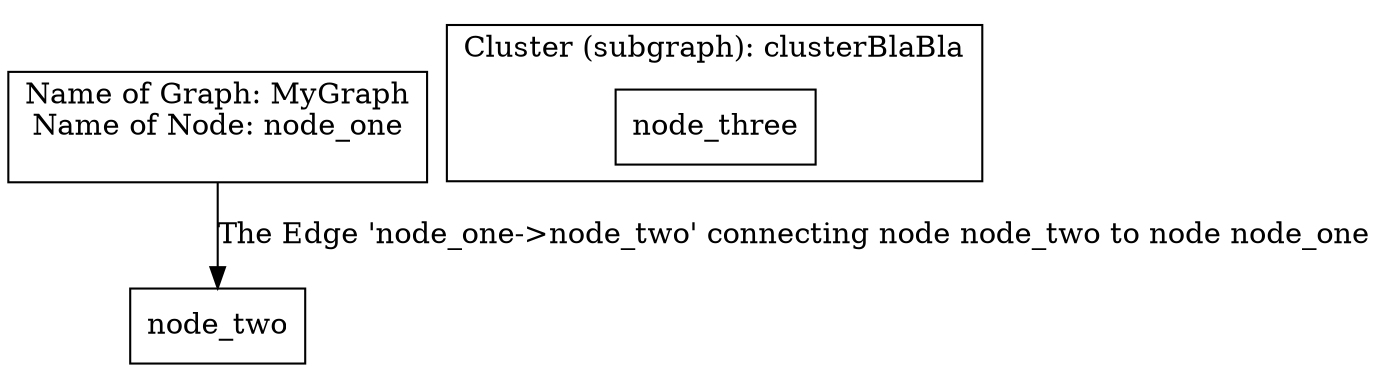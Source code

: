 digraph MyGraph {

  node [shape=box];

  node_one             [ label="Name of Graph: \G\nName of Node: \N\n "    ]
  node_two;
  node_one -> node_two [label="The Edge '\E' connecting node \H to node \T"]

  subgraph clusterBlaBla {

    label="Cluster (subgraph): \G";

    node_three;

  };

}
